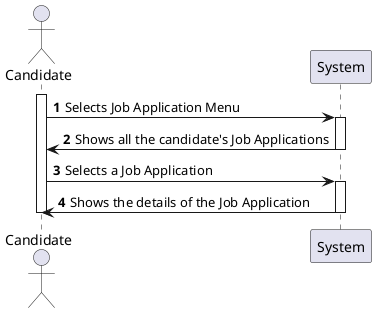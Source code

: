 @startuml

autonumber

actor "Candidate" as C

participant "System" as SYS

activate C
C->SYS: Selects Job Application Menu
activate SYS
SYS->C: Shows all the candidate's Job Applications
deactivate SYS
C->SYS: Selects a Job Application
activate SYS
SYS->C: Shows the details of the Job Application
deactivate SYS
deactivate C

@enduml